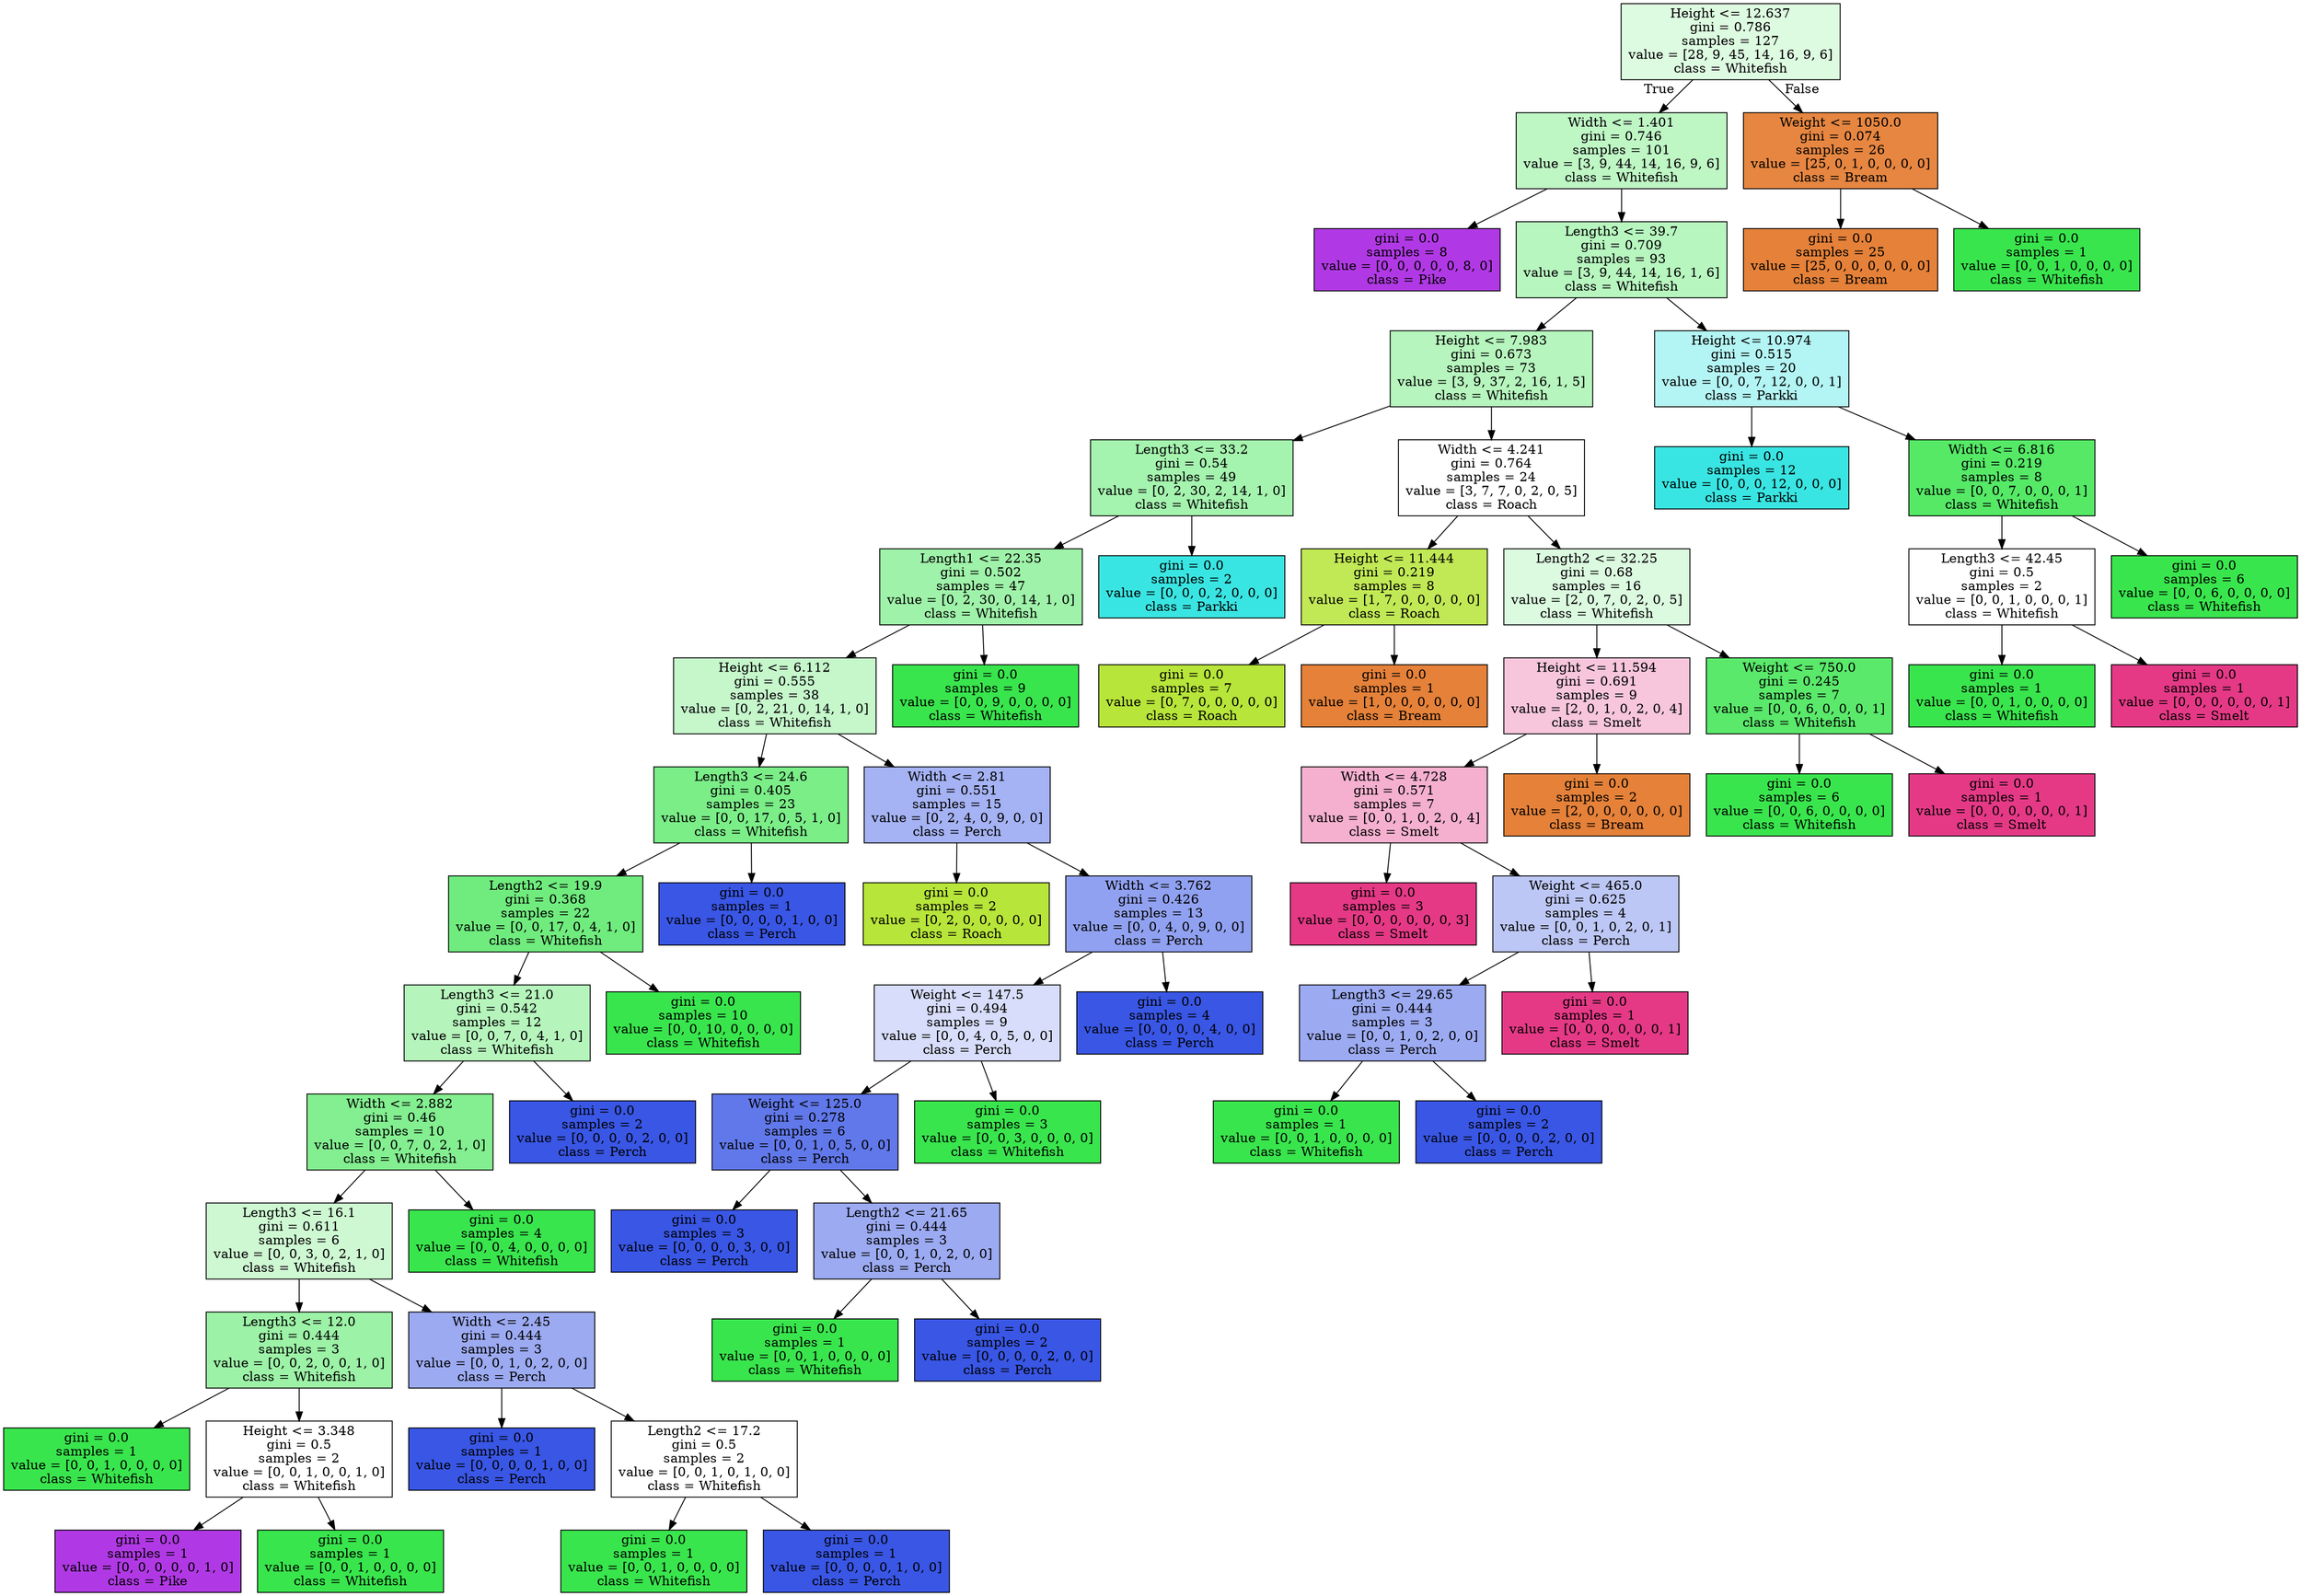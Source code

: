 digraph Tree {
node [shape=box, style="filled", color="black"] ;
0 [label="Height <= 12.637\ngini = 0.786\nsamples = 127\nvalue = [28, 9, 45, 14, 16, 9, 6]\nclass = Whitefish", fillcolor="#ddfbe0"] ;
1 [label="Width <= 1.401\ngini = 0.746\nsamples = 101\nvalue = [3, 9, 44, 14, 16, 9, 6]\nclass = Whitefish", fillcolor="#bef6c4"] ;
0 -> 1 [labeldistance=2.5, labelangle=45, headlabel="True"] ;
2 [label="gini = 0.0\nsamples = 8\nvalue = [0, 0, 0, 0, 0, 8, 0]\nclass = Pike", fillcolor="#b139e5"] ;
1 -> 2 ;
3 [label="Length3 <= 39.7\ngini = 0.709\nsamples = 93\nvalue = [3, 9, 44, 14, 16, 1, 6]\nclass = Whitefish", fillcolor="#b7f6be"] ;
1 -> 3 ;
4 [label="Height <= 7.983\ngini = 0.673\nsamples = 73\nvalue = [3, 9, 37, 2, 16, 1, 5]\nclass = Whitefish", fillcolor="#b6f5bd"] ;
3 -> 4 ;
5 [label="Length3 <= 33.2\ngini = 0.54\nsamples = 49\nvalue = [0, 2, 30, 2, 14, 1, 0]\nclass = Whitefish", fillcolor="#a4f3ae"] ;
4 -> 5 ;
6 [label="Length1 <= 22.35\ngini = 0.502\nsamples = 47\nvalue = [0, 2, 30, 0, 14, 1, 0]\nclass = Whitefish", fillcolor="#9ff2a9"] ;
5 -> 6 ;
7 [label="Height <= 6.112\ngini = 0.555\nsamples = 38\nvalue = [0, 2, 21, 0, 14, 1, 0]\nclass = Whitefish", fillcolor="#c5f7cb"] ;
6 -> 7 ;
8 [label="Length3 <= 24.6\ngini = 0.405\nsamples = 23\nvalue = [0, 0, 17, 0, 5, 1, 0]\nclass = Whitefish", fillcolor="#7bee88"] ;
7 -> 8 ;
9 [label="Length2 <= 19.9\ngini = 0.368\nsamples = 22\nvalue = [0, 0, 17, 0, 4, 1, 0]\nclass = Whitefish", fillcolor="#70ec7e"] ;
8 -> 9 ;
10 [label="Length3 <= 21.0\ngini = 0.542\nsamples = 12\nvalue = [0, 0, 7, 0, 4, 1, 0]\nclass = Whitefish", fillcolor="#b5f5bc"] ;
9 -> 10 ;
11 [label="Width <= 2.882\ngini = 0.46\nsamples = 10\nvalue = [0, 0, 7, 0, 2, 1, 0]\nclass = Whitefish", fillcolor="#83ef90"] ;
10 -> 11 ;
12 [label="Length3 <= 16.1\ngini = 0.611\nsamples = 6\nvalue = [0, 0, 3, 0, 2, 1, 0]\nclass = Whitefish", fillcolor="#cef8d2"] ;
11 -> 12 ;
13 [label="Length3 <= 12.0\ngini = 0.444\nsamples = 3\nvalue = [0, 0, 2, 0, 0, 1, 0]\nclass = Whitefish", fillcolor="#9cf2a6"] ;
12 -> 13 ;
14 [label="gini = 0.0\nsamples = 1\nvalue = [0, 0, 1, 0, 0, 0, 0]\nclass = Whitefish", fillcolor="#39e54d"] ;
13 -> 14 ;
15 [label="Height <= 3.348\ngini = 0.5\nsamples = 2\nvalue = [0, 0, 1, 0, 0, 1, 0]\nclass = Whitefish", fillcolor="#ffffff"] ;
13 -> 15 ;
16 [label="gini = 0.0\nsamples = 1\nvalue = [0, 0, 0, 0, 0, 1, 0]\nclass = Pike", fillcolor="#b139e5"] ;
15 -> 16 ;
17 [label="gini = 0.0\nsamples = 1\nvalue = [0, 0, 1, 0, 0, 0, 0]\nclass = Whitefish", fillcolor="#39e54d"] ;
15 -> 17 ;
18 [label="Width <= 2.45\ngini = 0.444\nsamples = 3\nvalue = [0, 0, 1, 0, 2, 0, 0]\nclass = Perch", fillcolor="#9caaf2"] ;
12 -> 18 ;
19 [label="gini = 0.0\nsamples = 1\nvalue = [0, 0, 0, 0, 1, 0, 0]\nclass = Perch", fillcolor="#3956e5"] ;
18 -> 19 ;
20 [label="Length2 <= 17.2\ngini = 0.5\nsamples = 2\nvalue = [0, 0, 1, 0, 1, 0, 0]\nclass = Whitefish", fillcolor="#ffffff"] ;
18 -> 20 ;
21 [label="gini = 0.0\nsamples = 1\nvalue = [0, 0, 1, 0, 0, 0, 0]\nclass = Whitefish", fillcolor="#39e54d"] ;
20 -> 21 ;
22 [label="gini = 0.0\nsamples = 1\nvalue = [0, 0, 0, 0, 1, 0, 0]\nclass = Perch", fillcolor="#3956e5"] ;
20 -> 22 ;
23 [label="gini = 0.0\nsamples = 4\nvalue = [0, 0, 4, 0, 0, 0, 0]\nclass = Whitefish", fillcolor="#39e54d"] ;
11 -> 23 ;
24 [label="gini = 0.0\nsamples = 2\nvalue = [0, 0, 0, 0, 2, 0, 0]\nclass = Perch", fillcolor="#3956e5"] ;
10 -> 24 ;
25 [label="gini = 0.0\nsamples = 10\nvalue = [0, 0, 10, 0, 0, 0, 0]\nclass = Whitefish", fillcolor="#39e54d"] ;
9 -> 25 ;
26 [label="gini = 0.0\nsamples = 1\nvalue = [0, 0, 0, 0, 1, 0, 0]\nclass = Perch", fillcolor="#3956e5"] ;
8 -> 26 ;
27 [label="Width <= 2.81\ngini = 0.551\nsamples = 15\nvalue = [0, 2, 4, 0, 9, 0, 0]\nclass = Perch", fillcolor="#a5b2f3"] ;
7 -> 27 ;
28 [label="gini = 0.0\nsamples = 2\nvalue = [0, 2, 0, 0, 0, 0, 0]\nclass = Roach", fillcolor="#b7e539"] ;
27 -> 28 ;
29 [label="Width <= 3.762\ngini = 0.426\nsamples = 13\nvalue = [0, 0, 4, 0, 9, 0, 0]\nclass = Perch", fillcolor="#91a1f1"] ;
27 -> 29 ;
30 [label="Weight <= 147.5\ngini = 0.494\nsamples = 9\nvalue = [0, 0, 4, 0, 5, 0, 0]\nclass = Perch", fillcolor="#d7ddfa"] ;
29 -> 30 ;
31 [label="Weight <= 125.0\ngini = 0.278\nsamples = 6\nvalue = [0, 0, 1, 0, 5, 0, 0]\nclass = Perch", fillcolor="#6178ea"] ;
30 -> 31 ;
32 [label="gini = 0.0\nsamples = 3\nvalue = [0, 0, 0, 0, 3, 0, 0]\nclass = Perch", fillcolor="#3956e5"] ;
31 -> 32 ;
33 [label="Length2 <= 21.65\ngini = 0.444\nsamples = 3\nvalue = [0, 0, 1, 0, 2, 0, 0]\nclass = Perch", fillcolor="#9caaf2"] ;
31 -> 33 ;
34 [label="gini = 0.0\nsamples = 1\nvalue = [0, 0, 1, 0, 0, 0, 0]\nclass = Whitefish", fillcolor="#39e54d"] ;
33 -> 34 ;
35 [label="gini = 0.0\nsamples = 2\nvalue = [0, 0, 0, 0, 2, 0, 0]\nclass = Perch", fillcolor="#3956e5"] ;
33 -> 35 ;
36 [label="gini = 0.0\nsamples = 3\nvalue = [0, 0, 3, 0, 0, 0, 0]\nclass = Whitefish", fillcolor="#39e54d"] ;
30 -> 36 ;
37 [label="gini = 0.0\nsamples = 4\nvalue = [0, 0, 0, 0, 4, 0, 0]\nclass = Perch", fillcolor="#3956e5"] ;
29 -> 37 ;
38 [label="gini = 0.0\nsamples = 9\nvalue = [0, 0, 9, 0, 0, 0, 0]\nclass = Whitefish", fillcolor="#39e54d"] ;
6 -> 38 ;
39 [label="gini = 0.0\nsamples = 2\nvalue = [0, 0, 0, 2, 0, 0, 0]\nclass = Parkki", fillcolor="#39e5e2"] ;
5 -> 39 ;
40 [label="Width <= 4.241\ngini = 0.764\nsamples = 24\nvalue = [3, 7, 7, 0, 2, 0, 5]\nclass = Roach", fillcolor="#ffffff"] ;
4 -> 40 ;
41 [label="Height <= 11.444\ngini = 0.219\nsamples = 8\nvalue = [1, 7, 0, 0, 0, 0, 0]\nclass = Roach", fillcolor="#c1e955"] ;
40 -> 41 ;
42 [label="gini = 0.0\nsamples = 7\nvalue = [0, 7, 0, 0, 0, 0, 0]\nclass = Roach", fillcolor="#b7e539"] ;
41 -> 42 ;
43 [label="gini = 0.0\nsamples = 1\nvalue = [1, 0, 0, 0, 0, 0, 0]\nclass = Bream", fillcolor="#e58139"] ;
41 -> 43 ;
44 [label="Length2 <= 32.25\ngini = 0.68\nsamples = 16\nvalue = [2, 0, 7, 0, 2, 0, 5]\nclass = Whitefish", fillcolor="#dbfadf"] ;
40 -> 44 ;
45 [label="Height <= 11.594\ngini = 0.691\nsamples = 9\nvalue = [2, 0, 1, 0, 2, 0, 4]\nclass = Smelt", fillcolor="#f8c6dc"] ;
44 -> 45 ;
46 [label="Width <= 4.728\ngini = 0.571\nsamples = 7\nvalue = [0, 0, 1, 0, 2, 0, 4]\nclass = Smelt", fillcolor="#f5b0cf"] ;
45 -> 46 ;
47 [label="gini = 0.0\nsamples = 3\nvalue = [0, 0, 0, 0, 0, 0, 3]\nclass = Smelt", fillcolor="#e53986"] ;
46 -> 47 ;
48 [label="Weight <= 465.0\ngini = 0.625\nsamples = 4\nvalue = [0, 0, 1, 0, 2, 0, 1]\nclass = Perch", fillcolor="#bdc7f6"] ;
46 -> 48 ;
49 [label="Length3 <= 29.65\ngini = 0.444\nsamples = 3\nvalue = [0, 0, 1, 0, 2, 0, 0]\nclass = Perch", fillcolor="#9caaf2"] ;
48 -> 49 ;
50 [label="gini = 0.0\nsamples = 1\nvalue = [0, 0, 1, 0, 0, 0, 0]\nclass = Whitefish", fillcolor="#39e54d"] ;
49 -> 50 ;
51 [label="gini = 0.0\nsamples = 2\nvalue = [0, 0, 0, 0, 2, 0, 0]\nclass = Perch", fillcolor="#3956e5"] ;
49 -> 51 ;
52 [label="gini = 0.0\nsamples = 1\nvalue = [0, 0, 0, 0, 0, 0, 1]\nclass = Smelt", fillcolor="#e53986"] ;
48 -> 52 ;
53 [label="gini = 0.0\nsamples = 2\nvalue = [2, 0, 0, 0, 0, 0, 0]\nclass = Bream", fillcolor="#e58139"] ;
45 -> 53 ;
54 [label="Weight <= 750.0\ngini = 0.245\nsamples = 7\nvalue = [0, 0, 6, 0, 0, 0, 1]\nclass = Whitefish", fillcolor="#5ae96b"] ;
44 -> 54 ;
55 [label="gini = 0.0\nsamples = 6\nvalue = [0, 0, 6, 0, 0, 0, 0]\nclass = Whitefish", fillcolor="#39e54d"] ;
54 -> 55 ;
56 [label="gini = 0.0\nsamples = 1\nvalue = [0, 0, 0, 0, 0, 0, 1]\nclass = Smelt", fillcolor="#e53986"] ;
54 -> 56 ;
57 [label="Height <= 10.974\ngini = 0.515\nsamples = 20\nvalue = [0, 0, 7, 12, 0, 0, 1]\nclass = Parkki", fillcolor="#b3f5f4"] ;
3 -> 57 ;
58 [label="gini = 0.0\nsamples = 12\nvalue = [0, 0, 0, 12, 0, 0, 0]\nclass = Parkki", fillcolor="#39e5e2"] ;
57 -> 58 ;
59 [label="Width <= 6.816\ngini = 0.219\nsamples = 8\nvalue = [0, 0, 7, 0, 0, 0, 1]\nclass = Whitefish", fillcolor="#55e966"] ;
57 -> 59 ;
60 [label="Length3 <= 42.45\ngini = 0.5\nsamples = 2\nvalue = [0, 0, 1, 0, 0, 0, 1]\nclass = Whitefish", fillcolor="#ffffff"] ;
59 -> 60 ;
61 [label="gini = 0.0\nsamples = 1\nvalue = [0, 0, 1, 0, 0, 0, 0]\nclass = Whitefish", fillcolor="#39e54d"] ;
60 -> 61 ;
62 [label="gini = 0.0\nsamples = 1\nvalue = [0, 0, 0, 0, 0, 0, 1]\nclass = Smelt", fillcolor="#e53986"] ;
60 -> 62 ;
63 [label="gini = 0.0\nsamples = 6\nvalue = [0, 0, 6, 0, 0, 0, 0]\nclass = Whitefish", fillcolor="#39e54d"] ;
59 -> 63 ;
64 [label="Weight <= 1050.0\ngini = 0.074\nsamples = 26\nvalue = [25, 0, 1, 0, 0, 0, 0]\nclass = Bream", fillcolor="#e68641"] ;
0 -> 64 [labeldistance=2.5, labelangle=-45, headlabel="False"] ;
65 [label="gini = 0.0\nsamples = 25\nvalue = [25, 0, 0, 0, 0, 0, 0]\nclass = Bream", fillcolor="#e58139"] ;
64 -> 65 ;
66 [label="gini = 0.0\nsamples = 1\nvalue = [0, 0, 1, 0, 0, 0, 0]\nclass = Whitefish", fillcolor="#39e54d"] ;
64 -> 66 ;
}